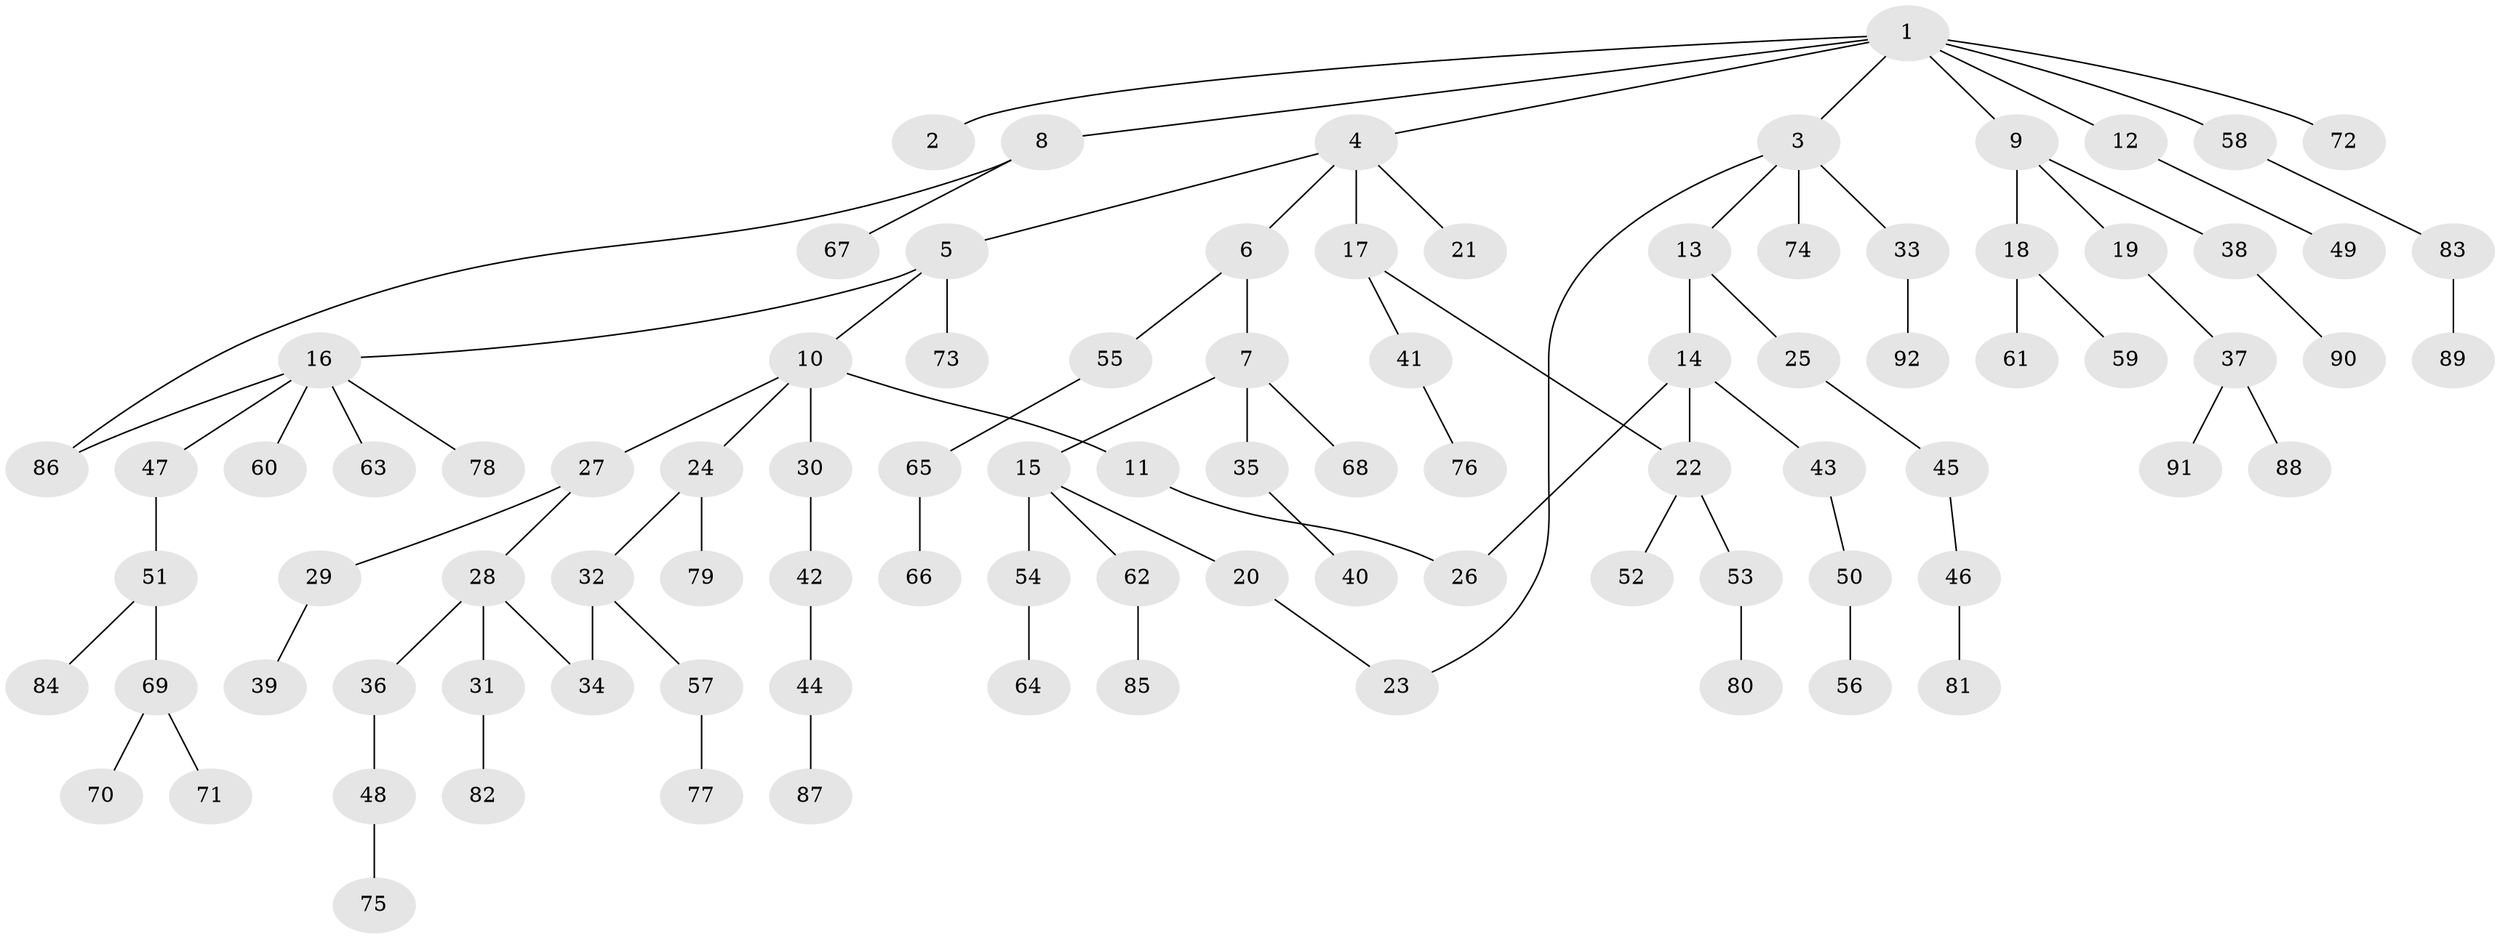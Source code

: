 // coarse degree distribution, {7: 0.01818181818181818, 6: 0.03636363636363636, 4: 0.09090909090909091, 8: 0.01818181818181818, 3: 0.10909090909090909, 2: 0.23636363636363636, 1: 0.4909090909090909}
// Generated by graph-tools (version 1.1) at 2025/23/03/03/25 07:23:30]
// undirected, 92 vertices, 96 edges
graph export_dot {
graph [start="1"]
  node [color=gray90,style=filled];
  1;
  2;
  3;
  4;
  5;
  6;
  7;
  8;
  9;
  10;
  11;
  12;
  13;
  14;
  15;
  16;
  17;
  18;
  19;
  20;
  21;
  22;
  23;
  24;
  25;
  26;
  27;
  28;
  29;
  30;
  31;
  32;
  33;
  34;
  35;
  36;
  37;
  38;
  39;
  40;
  41;
  42;
  43;
  44;
  45;
  46;
  47;
  48;
  49;
  50;
  51;
  52;
  53;
  54;
  55;
  56;
  57;
  58;
  59;
  60;
  61;
  62;
  63;
  64;
  65;
  66;
  67;
  68;
  69;
  70;
  71;
  72;
  73;
  74;
  75;
  76;
  77;
  78;
  79;
  80;
  81;
  82;
  83;
  84;
  85;
  86;
  87;
  88;
  89;
  90;
  91;
  92;
  1 -- 2;
  1 -- 3;
  1 -- 4;
  1 -- 8;
  1 -- 9;
  1 -- 12;
  1 -- 58;
  1 -- 72;
  3 -- 13;
  3 -- 33;
  3 -- 74;
  3 -- 23;
  4 -- 5;
  4 -- 6;
  4 -- 17;
  4 -- 21;
  5 -- 10;
  5 -- 16;
  5 -- 73;
  6 -- 7;
  6 -- 55;
  7 -- 15;
  7 -- 35;
  7 -- 68;
  8 -- 67;
  8 -- 86;
  9 -- 18;
  9 -- 19;
  9 -- 38;
  10 -- 11;
  10 -- 24;
  10 -- 27;
  10 -- 30;
  11 -- 26;
  12 -- 49;
  13 -- 14;
  13 -- 25;
  14 -- 26;
  14 -- 43;
  14 -- 22;
  15 -- 20;
  15 -- 54;
  15 -- 62;
  16 -- 47;
  16 -- 60;
  16 -- 63;
  16 -- 78;
  16 -- 86;
  17 -- 22;
  17 -- 41;
  18 -- 59;
  18 -- 61;
  19 -- 37;
  20 -- 23;
  22 -- 52;
  22 -- 53;
  24 -- 32;
  24 -- 79;
  25 -- 45;
  27 -- 28;
  27 -- 29;
  28 -- 31;
  28 -- 34;
  28 -- 36;
  29 -- 39;
  30 -- 42;
  31 -- 82;
  32 -- 57;
  32 -- 34;
  33 -- 92;
  35 -- 40;
  36 -- 48;
  37 -- 88;
  37 -- 91;
  38 -- 90;
  41 -- 76;
  42 -- 44;
  43 -- 50;
  44 -- 87;
  45 -- 46;
  46 -- 81;
  47 -- 51;
  48 -- 75;
  50 -- 56;
  51 -- 69;
  51 -- 84;
  53 -- 80;
  54 -- 64;
  55 -- 65;
  57 -- 77;
  58 -- 83;
  62 -- 85;
  65 -- 66;
  69 -- 70;
  69 -- 71;
  83 -- 89;
}
